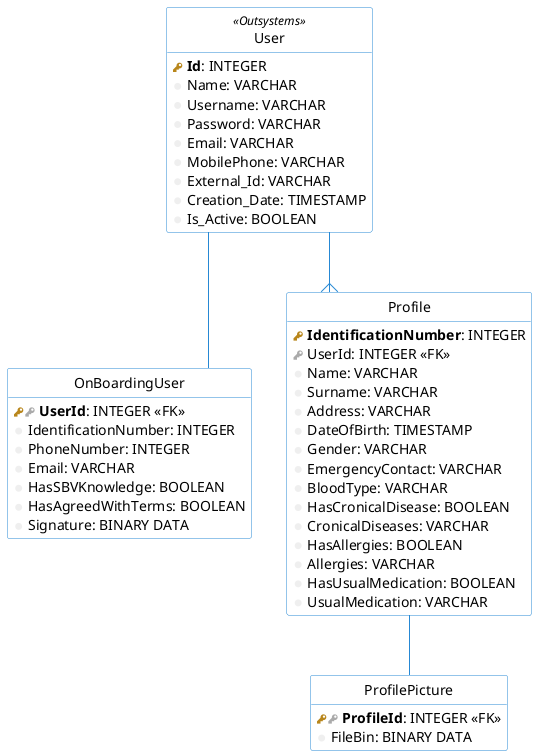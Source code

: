 @startuml
hide empty methods
hide circle
skinparam roundcorner 5
skinparam linetype ortho
skinparam shadowing false
skinparam handwritten false
skinparam class {
    BackgroundColor white
    ArrowColor #2688d4
    BorderColor #2688d4
    BorderColor<<contrib.auth>> green
}

!define primary_key(x) <b><color:#b8861b><&key></color> x</b>
!define foreign_key(x) <color:#aaaaaa><&key></color> x
!define primary_foreign_key(x) <b><color:#b8861b><&key></color><color:#aaaaaa><&key></color> x</b>
!define column(x) <color:#efefef><&media-record></color> x
!define table(x) entity x << (T, white) >>
!define tableAuth(x) entity x <<Outsystems>>

tableAuth( User ) {
  primary_key( Id ): INTEGER
  column( Name ): VARCHAR
  column( Username ): VARCHAR
  column( Password ): VARCHAR
  column( Email ): VARCHAR
  column( MobilePhone ): VARCHAR
  column( External_Id ): VARCHAR
  column( Creation_Date ): TIMESTAMP
  column( Is_Active ): BOOLEAN
}

table( OnBoardingUser ) {
  primary_foreign_key( UserId ): INTEGER <<FK>>
  column( IdentificationNumber ): INTEGER
  column( PhoneNumber ): INTEGER
  column( Email ): VARCHAR
  column( HasSBVKnowledge ): BOOLEAN
  column( HasAgreedWithTerms ): BOOLEAN
  column( Signature ): BINARY DATA
}

table( Profile ) {
  primary_key( IdentificationNumber ): INTEGER
  foreign_key( UserId ): INTEGER <<FK>>
  column( Name ): VARCHAR
  column( Surname ): VARCHAR
  column( Address ): VARCHAR
  column( DateOfBirth ): TIMESTAMP
  column( Gender ): VARCHAR
  column( EmergencyContact ): VARCHAR
  column( BloodType ): VARCHAR
  column( HasCronicalDisease ): BOOLEAN
  column( CronicalDiseases ): VARCHAR
  column( HasAllergies ): BOOLEAN
  column( Allergies ): VARCHAR
  column( HasUsualMedication ): BOOLEAN
  column( UsualMedication ): VARCHAR
}

table( ProfilePicture ) {
    primary_foreign_key( ProfileId ): INTEGER <<FK>>
    column( FileBin ): BINARY DATA
}

User -- OnBoardingUser
User --{ Profile
Profile -- ProfilePicture
@enduml